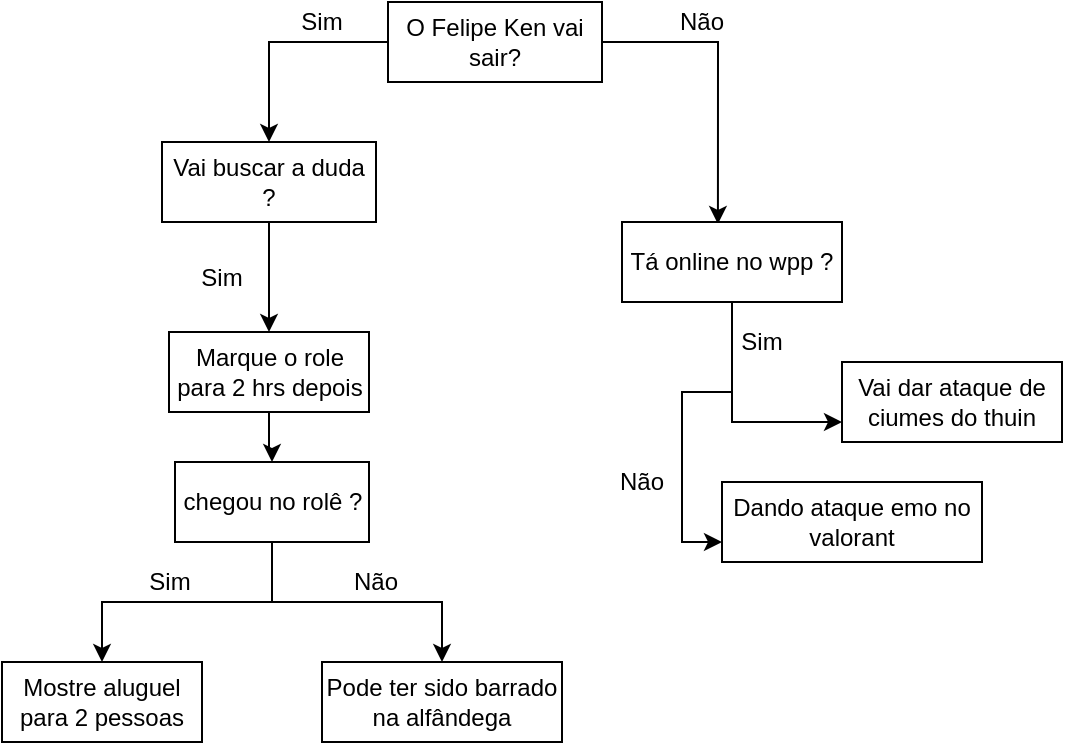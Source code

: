 <mxfile version="12.2.4" pages="1"><diagram id="lX2Ex-gfIabEMujeJYjd" name="Page-1"><mxGraphModel dx="749" dy="547" grid="1" gridSize="10" guides="1" tooltips="1" connect="1" arrows="1" fold="1" page="1" pageScale="1" pageWidth="827" pageHeight="1169" math="0" shadow="0"><root><mxCell id="0"/><mxCell id="1" parent="0"/><mxCell id="8" style="edgeStyle=orthogonalEdgeStyle;rounded=0;orthogonalLoop=1;jettySize=auto;html=1;entryX=0.5;entryY=0;entryDx=0;entryDy=0;" parent="1" source="2" target="3" edge="1"><mxGeometry relative="1" as="geometry"/></mxCell><mxCell id="11" style="edgeStyle=orthogonalEdgeStyle;rounded=0;orthogonalLoop=1;jettySize=auto;html=1;entryX=0.436;entryY=0.025;entryDx=0;entryDy=0;entryPerimeter=0;" parent="1" source="2" target="9" edge="1"><mxGeometry relative="1" as="geometry"/></mxCell><mxCell id="2" value="O Felipe Ken vai sair?" style="rounded=0;whiteSpace=wrap;html=1;" parent="1" vertex="1"><mxGeometry x="293" y="30" width="107" height="40" as="geometry"/></mxCell><mxCell id="20" style="edgeStyle=orthogonalEdgeStyle;rounded=0;orthogonalLoop=1;jettySize=auto;html=1;" parent="1" source="3" target="4" edge="1"><mxGeometry relative="1" as="geometry"/></mxCell><mxCell id="3" value="Vai buscar a duda ?" style="rounded=0;whiteSpace=wrap;html=1;" parent="1" vertex="1"><mxGeometry x="180" y="100" width="107" height="40" as="geometry"/></mxCell><mxCell id="26" style="edgeStyle=orthogonalEdgeStyle;rounded=0;orthogonalLoop=1;jettySize=auto;html=1;entryX=0.5;entryY=0;entryDx=0;entryDy=0;" parent="1" source="4" target="7" edge="1"><mxGeometry relative="1" as="geometry"/></mxCell><mxCell id="4" value="Marque o role para 2 hrs depois" style="rounded=0;whiteSpace=wrap;html=1;" parent="1" vertex="1"><mxGeometry x="183.5" y="195" width="100" height="40" as="geometry"/></mxCell><mxCell id="5" value="Mostre aluguel para 2 pessoas" style="rounded=0;whiteSpace=wrap;html=1;" parent="1" vertex="1"><mxGeometry x="100" y="360" width="100" height="40" as="geometry"/></mxCell><mxCell id="29" style="edgeStyle=orthogonalEdgeStyle;rounded=0;orthogonalLoop=1;jettySize=auto;html=1;" parent="1" source="7" target="5" edge="1"><mxGeometry relative="1" as="geometry"/></mxCell><mxCell id="30" style="edgeStyle=orthogonalEdgeStyle;rounded=0;orthogonalLoop=1;jettySize=auto;html=1;entryX=0.5;entryY=0;entryDx=0;entryDy=0;" parent="1" source="7" target="28" edge="1"><mxGeometry relative="1" as="geometry"/></mxCell><mxCell id="7" value="chegou no rolê ?" style="rounded=0;whiteSpace=wrap;html=1;" parent="1" vertex="1"><mxGeometry x="186.5" y="260" width="97" height="40" as="geometry"/></mxCell><mxCell id="19" style="edgeStyle=orthogonalEdgeStyle;rounded=0;orthogonalLoop=1;jettySize=auto;html=1;entryX=0;entryY=0.75;entryDx=0;entryDy=0;" parent="1" source="9" target="18" edge="1"><mxGeometry relative="1" as="geometry"/></mxCell><mxCell id="37" style="edgeStyle=orthogonalEdgeStyle;rounded=0;orthogonalLoop=1;jettySize=auto;html=1;entryX=0;entryY=0.75;entryDx=0;entryDy=0;" parent="1" source="9" target="34" edge="1"><mxGeometry relative="1" as="geometry"/></mxCell><mxCell id="9" value="Tá online no wpp ?" style="rounded=0;whiteSpace=wrap;html=1;" parent="1" vertex="1"><mxGeometry x="410" y="140" width="110" height="40" as="geometry"/></mxCell><mxCell id="12" value="Sim" style="text;html=1;strokeColor=none;fillColor=none;align=center;verticalAlign=middle;whiteSpace=wrap;rounded=0;" parent="1" vertex="1"><mxGeometry x="240" y="30" width="40" height="20" as="geometry"/></mxCell><mxCell id="14" value="Não" style="text;html=1;strokeColor=none;fillColor=none;align=center;verticalAlign=middle;whiteSpace=wrap;rounded=0;" parent="1" vertex="1"><mxGeometry x="430" y="30" width="40" height="20" as="geometry"/></mxCell><mxCell id="18" value="Vai dar ataque de ciumes do thuin" style="rounded=0;whiteSpace=wrap;html=1;" parent="1" vertex="1"><mxGeometry x="520" y="210" width="110" height="40" as="geometry"/></mxCell><mxCell id="23" value="Sim" style="text;html=1;strokeColor=none;fillColor=none;align=center;verticalAlign=middle;whiteSpace=wrap;rounded=0;" parent="1" vertex="1"><mxGeometry x="190" y="157.5" width="40" height="20" as="geometry"/></mxCell><mxCell id="28" value="Pode ter sido barrado na alfândega" style="rounded=0;whiteSpace=wrap;html=1;" parent="1" vertex="1"><mxGeometry x="260" y="360" width="120" height="40" as="geometry"/></mxCell><mxCell id="31" value="Sim" style="text;html=1;strokeColor=none;fillColor=none;align=center;verticalAlign=middle;whiteSpace=wrap;rounded=0;" parent="1" vertex="1"><mxGeometry x="164" y="310" width="40" height="20" as="geometry"/></mxCell><mxCell id="32" value="Não" style="text;html=1;strokeColor=none;fillColor=none;align=center;verticalAlign=middle;whiteSpace=wrap;rounded=0;" parent="1" vertex="1"><mxGeometry x="267" y="310" width="40" height="20" as="geometry"/></mxCell><mxCell id="33" value="Sim" style="text;html=1;strokeColor=none;fillColor=none;align=center;verticalAlign=middle;whiteSpace=wrap;rounded=0;" parent="1" vertex="1"><mxGeometry x="460" y="190" width="40" height="20" as="geometry"/></mxCell><mxCell id="34" value="Dando ataque emo no valorant" style="rounded=0;whiteSpace=wrap;html=1;" parent="1" vertex="1"><mxGeometry x="460" y="270" width="130" height="40" as="geometry"/></mxCell><mxCell id="38" value="Não" style="text;html=1;strokeColor=none;fillColor=none;align=center;verticalAlign=middle;whiteSpace=wrap;rounded=0;" parent="1" vertex="1"><mxGeometry x="400" y="260" width="40" height="20" as="geometry"/></mxCell></root></mxGraphModel></diagram></mxfile>